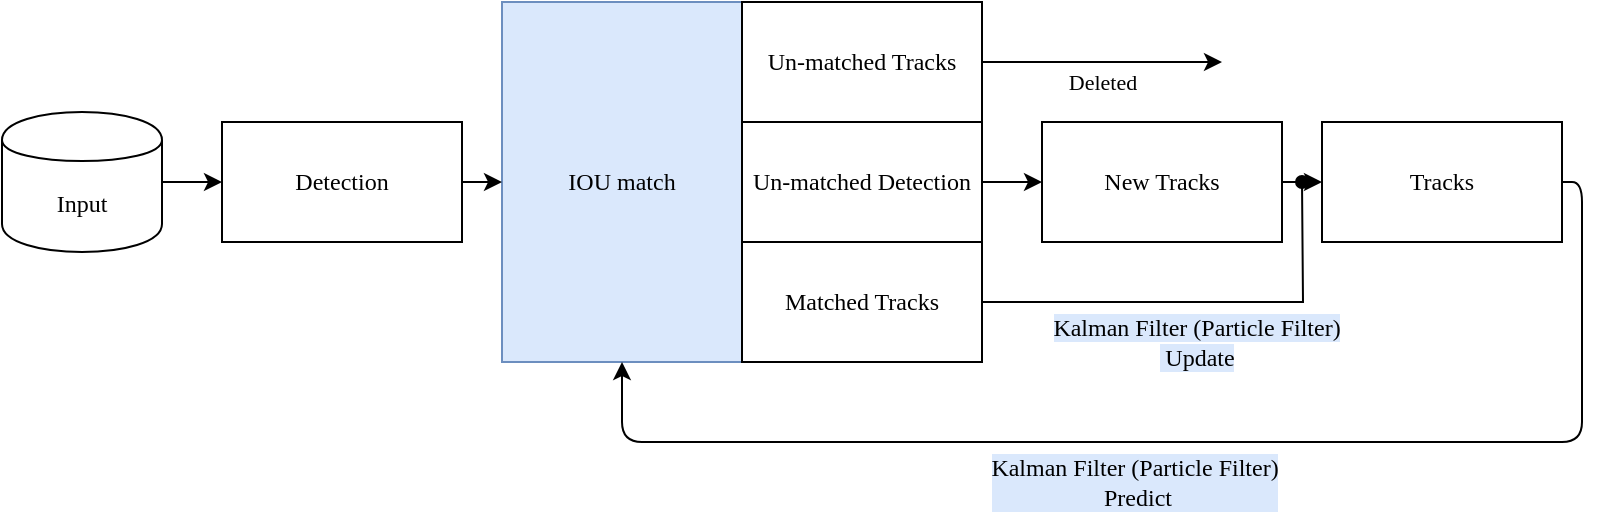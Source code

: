 <mxfile version="15.8.3" type="device"><diagram id="VOfFJnqWjediFPUwsBuc" name="Page-1"><mxGraphModel dx="1185" dy="582" grid="1" gridSize="10" guides="1" tooltips="1" connect="1" arrows="1" fold="1" page="1" pageScale="1" pageWidth="827" pageHeight="1169" math="0" shadow="0"><root><mxCell id="0"/><mxCell id="1" parent="0"/><mxCell id="2" value="&lt;font face=&quot;Times New Roman&quot;&gt;Detection&lt;/font&gt;" style="rounded=0;whiteSpace=wrap;html=1;" parent="1" vertex="1"><mxGeometry x="120" y="140" width="120" height="60" as="geometry"/></mxCell><mxCell id="3" value="&lt;font face=&quot;Times New Roman&quot;&gt;IOU match&lt;/font&gt;" style="rounded=0;whiteSpace=wrap;html=1;fillColor=#DAE8FC;strokeColor=#6c8ebf;" parent="1" vertex="1"><mxGeometry x="260" y="80" width="120" height="180" as="geometry"/></mxCell><mxCell id="4" value="&lt;font face=&quot;Times New Roman&quot;&gt;Tracks&lt;/font&gt;" style="rounded=0;whiteSpace=wrap;html=1;" parent="1" vertex="1"><mxGeometry x="670" y="140" width="120" height="60" as="geometry"/></mxCell><mxCell id="5" value="" style="edgeStyle=segmentEdgeStyle;endArrow=classic;html=1;exitX=1;exitY=0.5;exitDx=0;exitDy=0;entryX=0.5;entryY=1;entryDx=0;entryDy=0;" parent="1" source="4" target="3" edge="1"><mxGeometry width="50" height="50" relative="1" as="geometry"><mxPoint x="260" y="290" as="sourcePoint"/><mxPoint x="310" y="240" as="targetPoint"/><Array as="points"><mxPoint x="800" y="170"/><mxPoint x="800" y="300"/><mxPoint x="320" y="300"/></Array></mxGeometry></mxCell><mxCell id="6" value="&lt;font face=&quot;Times New Roman&quot;&gt;Kalman Filter (Particle Filter)&lt;br&gt;&amp;nbsp;Predict&lt;/font&gt;" style="text;html=1;resizable=0;points=[];align=center;verticalAlign=middle;labelBackgroundColor=#DAE8FC;" parent="5" vertex="1" connectable="0"><mxGeometry x="-0.221" relative="1" as="geometry"><mxPoint x="-107" y="20" as="offset"/></mxGeometry></mxCell><mxCell id="7" value="" style="endArrow=classic;html=1;exitX=1;exitY=0.5;exitDx=0;exitDy=0;entryX=0;entryY=0.5;entryDx=0;entryDy=0;" parent="1" source="2" target="3" edge="1"><mxGeometry width="50" height="50" relative="1" as="geometry"><mxPoint x="310" y="180" as="sourcePoint"/><mxPoint x="360" y="130" as="targetPoint"/></mxGeometry></mxCell><mxCell id="9" value="&lt;font face=&quot;Times New Roman&quot;&gt;Un-matched Tracks&lt;/font&gt;" style="rounded=0;whiteSpace=wrap;html=1;" parent="1" vertex="1"><mxGeometry x="380" y="80" width="120" height="60" as="geometry"/></mxCell><mxCell id="10" value="&lt;font face=&quot;Times New Roman&quot;&gt;Un-matched Detection&lt;/font&gt;" style="rounded=0;whiteSpace=wrap;html=1;" parent="1" vertex="1"><mxGeometry x="380" y="140" width="120" height="60" as="geometry"/></mxCell><mxCell id="11" value="&lt;font face=&quot;Times New Roman&quot;&gt;Matched Tracks&lt;/font&gt;" style="rounded=0;whiteSpace=wrap;html=1;" parent="1" vertex="1"><mxGeometry x="380" y="200" width="120" height="60" as="geometry"/></mxCell><mxCell id="12" value="&lt;font face=&quot;Times New Roman&quot;&gt;Deleted&lt;/font&gt;" style="endArrow=classic;html=1;exitX=1;exitY=0.5;exitDx=0;exitDy=0;" parent="1" source="9" edge="1"><mxGeometry y="-10" width="50" height="50" relative="1" as="geometry"><mxPoint x="540" y="130" as="sourcePoint"/><mxPoint x="620" y="110" as="targetPoint"/><mxPoint as="offset"/></mxGeometry></mxCell><mxCell id="29" value="&lt;font face=&quot;Times New Roman&quot;&gt;Input&lt;/font&gt;" style="shape=cylinder;whiteSpace=wrap;html=1;boundedLbl=1;backgroundOutline=1;" parent="1" vertex="1"><mxGeometry x="10" y="135" width="80" height="70" as="geometry"/></mxCell><mxCell id="30" value="" style="endArrow=classic;html=1;entryX=0;entryY=0.5;entryDx=0;entryDy=0;" parent="1" source="29" target="2" edge="1"><mxGeometry width="50" height="50" relative="1" as="geometry"><mxPoint x="80" y="110" as="sourcePoint"/><mxPoint x="130" y="60" as="targetPoint"/></mxGeometry></mxCell><mxCell id="PzYodRjyvlu2Vhrrdht8-33" value="" style="edgeStyle=orthogonalEdgeStyle;endArrow=oval;html=1;rounded=0;fontFamily=Times New Roman;exitX=1;exitY=0.5;exitDx=0;exitDy=0;endFill=1;" edge="1" parent="1" source="11"><mxGeometry width="50" height="50" relative="1" as="geometry"><mxPoint x="540" y="310" as="sourcePoint"/><mxPoint x="660" y="170" as="targetPoint"/></mxGeometry></mxCell><mxCell id="PzYodRjyvlu2Vhrrdht8-34" value="&lt;span style=&quot;font-size: 12px ; background-color: rgb(218 , 232 , 252)&quot;&gt;Kalman Filter (Particle Filter)&lt;/span&gt;&lt;br style=&quot;font-size: 12px&quot;&gt;&lt;span style=&quot;font-size: 12px ; background-color: rgb(218 , 232 , 252)&quot;&gt;&amp;nbsp;Update&lt;/span&gt;" style="edgeLabel;html=1;align=center;verticalAlign=middle;resizable=0;points=[];fontFamily=Times New Roman;" vertex="1" connectable="0" parent="PzYodRjyvlu2Vhrrdht8-33"><mxGeometry x="-0.227" y="8" relative="1" as="geometry"><mxPoint x="22" y="28" as="offset"/></mxGeometry></mxCell><mxCell id="PzYodRjyvlu2Vhrrdht8-35" value="&lt;font face=&quot;Times New Roman&quot;&gt;New Tracks&lt;/font&gt;" style="rounded=0;whiteSpace=wrap;html=1;" vertex="1" parent="1"><mxGeometry x="530" y="140" width="120" height="60" as="geometry"/></mxCell><mxCell id="PzYodRjyvlu2Vhrrdht8-36" value="" style="endArrow=classic;html=1;rounded=0;fontFamily=Times New Roman;exitX=1;exitY=0.5;exitDx=0;exitDy=0;entryX=0;entryY=0.5;entryDx=0;entryDy=0;" edge="1" parent="1" source="10" target="PzYodRjyvlu2Vhrrdht8-35"><mxGeometry width="50" height="50" relative="1" as="geometry"><mxPoint x="640" y="130" as="sourcePoint"/><mxPoint x="690" y="80" as="targetPoint"/></mxGeometry></mxCell><mxCell id="PzYodRjyvlu2Vhrrdht8-37" value="" style="endArrow=classic;html=1;rounded=0;fontFamily=Times New Roman;exitX=1;exitY=0.5;exitDx=0;exitDy=0;" edge="1" parent="1" source="PzYodRjyvlu2Vhrrdht8-35" target="4"><mxGeometry width="50" height="50" relative="1" as="geometry"><mxPoint x="660" y="100" as="sourcePoint"/><mxPoint x="710" y="50" as="targetPoint"/></mxGeometry></mxCell></root></mxGraphModel></diagram></mxfile>